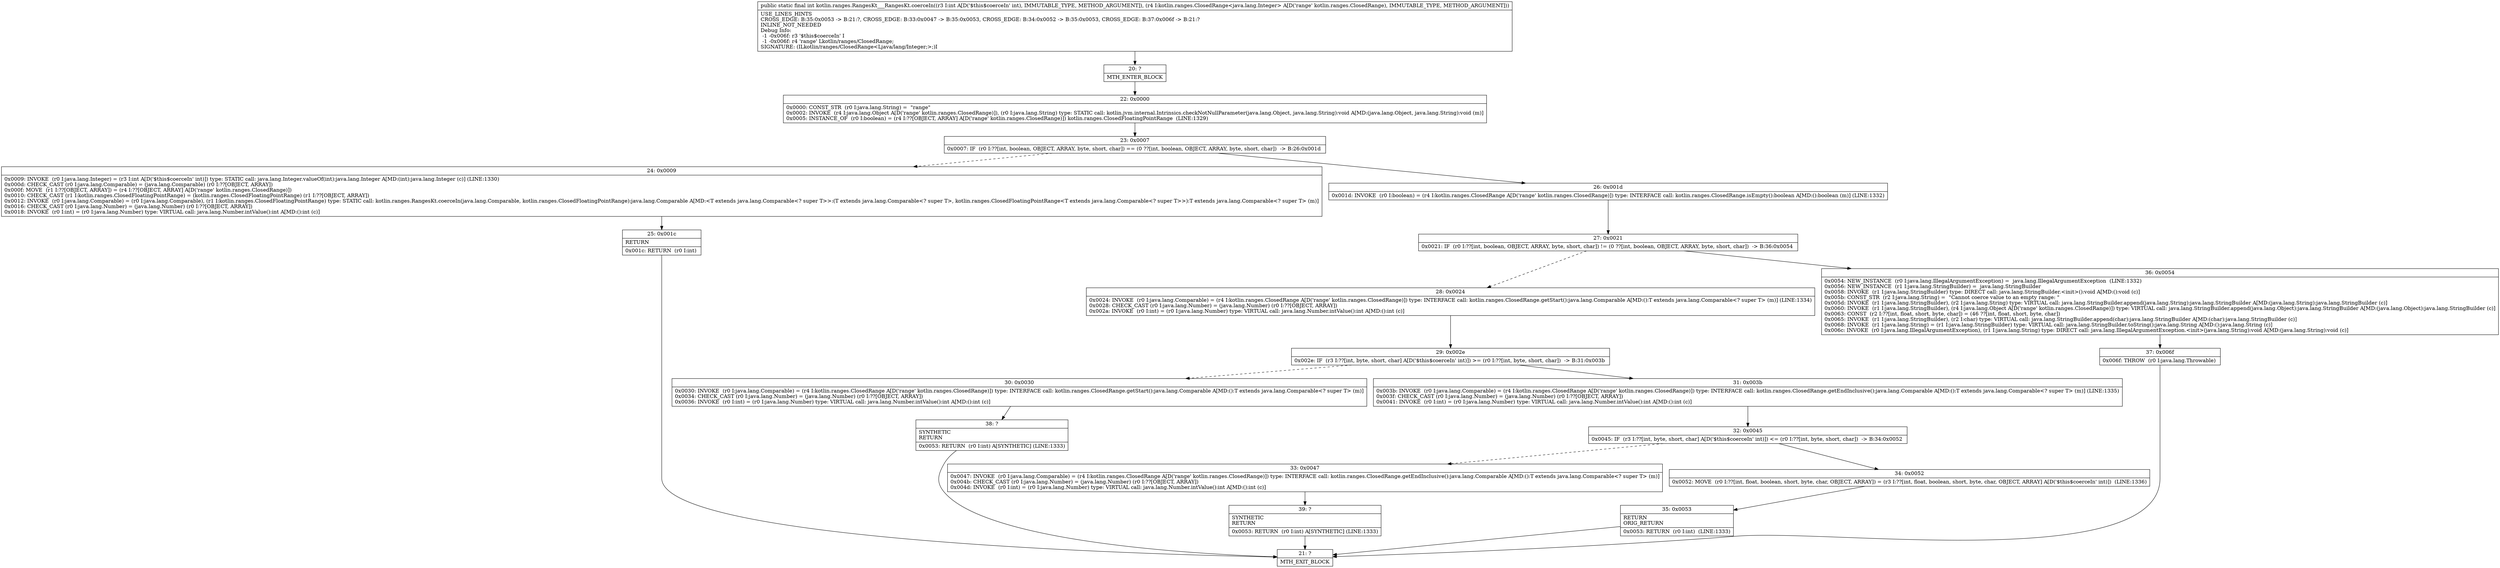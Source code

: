 digraph "CFG forkotlin.ranges.RangesKt___RangesKt.coerceIn(ILkotlin\/ranges\/ClosedRange;)I" {
Node_20 [shape=record,label="{20\:\ ?|MTH_ENTER_BLOCK\l}"];
Node_22 [shape=record,label="{22\:\ 0x0000|0x0000: CONST_STR  (r0 I:java.lang.String) =  \"range\" \l0x0002: INVOKE  (r4 I:java.lang.Object A[D('range' kotlin.ranges.ClosedRange)]), (r0 I:java.lang.String) type: STATIC call: kotlin.jvm.internal.Intrinsics.checkNotNullParameter(java.lang.Object, java.lang.String):void A[MD:(java.lang.Object, java.lang.String):void (m)]\l0x0005: INSTANCE_OF  (r0 I:boolean) = (r4 I:??[OBJECT, ARRAY] A[D('range' kotlin.ranges.ClosedRange)]) kotlin.ranges.ClosedFloatingPointRange  (LINE:1329)\l}"];
Node_23 [shape=record,label="{23\:\ 0x0007|0x0007: IF  (r0 I:??[int, boolean, OBJECT, ARRAY, byte, short, char]) == (0 ??[int, boolean, OBJECT, ARRAY, byte, short, char])  \-\> B:26:0x001d \l}"];
Node_24 [shape=record,label="{24\:\ 0x0009|0x0009: INVOKE  (r0 I:java.lang.Integer) = (r3 I:int A[D('$this$coerceIn' int)]) type: STATIC call: java.lang.Integer.valueOf(int):java.lang.Integer A[MD:(int):java.lang.Integer (c)] (LINE:1330)\l0x000d: CHECK_CAST (r0 I:java.lang.Comparable) = (java.lang.Comparable) (r0 I:??[OBJECT, ARRAY]) \l0x000f: MOVE  (r1 I:??[OBJECT, ARRAY]) = (r4 I:??[OBJECT, ARRAY] A[D('range' kotlin.ranges.ClosedRange)]) \l0x0010: CHECK_CAST (r1 I:kotlin.ranges.ClosedFloatingPointRange) = (kotlin.ranges.ClosedFloatingPointRange) (r1 I:??[OBJECT, ARRAY]) \l0x0012: INVOKE  (r0 I:java.lang.Comparable) = (r0 I:java.lang.Comparable), (r1 I:kotlin.ranges.ClosedFloatingPointRange) type: STATIC call: kotlin.ranges.RangesKt.coerceIn(java.lang.Comparable, kotlin.ranges.ClosedFloatingPointRange):java.lang.Comparable A[MD:\<T extends java.lang.Comparable\<? super T\>\>:(T extends java.lang.Comparable\<? super T\>, kotlin.ranges.ClosedFloatingPointRange\<T extends java.lang.Comparable\<? super T\>\>):T extends java.lang.Comparable\<? super T\> (m)]\l0x0016: CHECK_CAST (r0 I:java.lang.Number) = (java.lang.Number) (r0 I:??[OBJECT, ARRAY]) \l0x0018: INVOKE  (r0 I:int) = (r0 I:java.lang.Number) type: VIRTUAL call: java.lang.Number.intValue():int A[MD:():int (c)]\l}"];
Node_25 [shape=record,label="{25\:\ 0x001c|RETURN\l|0x001c: RETURN  (r0 I:int) \l}"];
Node_21 [shape=record,label="{21\:\ ?|MTH_EXIT_BLOCK\l}"];
Node_26 [shape=record,label="{26\:\ 0x001d|0x001d: INVOKE  (r0 I:boolean) = (r4 I:kotlin.ranges.ClosedRange A[D('range' kotlin.ranges.ClosedRange)]) type: INTERFACE call: kotlin.ranges.ClosedRange.isEmpty():boolean A[MD:():boolean (m)] (LINE:1332)\l}"];
Node_27 [shape=record,label="{27\:\ 0x0021|0x0021: IF  (r0 I:??[int, boolean, OBJECT, ARRAY, byte, short, char]) != (0 ??[int, boolean, OBJECT, ARRAY, byte, short, char])  \-\> B:36:0x0054 \l}"];
Node_28 [shape=record,label="{28\:\ 0x0024|0x0024: INVOKE  (r0 I:java.lang.Comparable) = (r4 I:kotlin.ranges.ClosedRange A[D('range' kotlin.ranges.ClosedRange)]) type: INTERFACE call: kotlin.ranges.ClosedRange.getStart():java.lang.Comparable A[MD:():T extends java.lang.Comparable\<? super T\> (m)] (LINE:1334)\l0x0028: CHECK_CAST (r0 I:java.lang.Number) = (java.lang.Number) (r0 I:??[OBJECT, ARRAY]) \l0x002a: INVOKE  (r0 I:int) = (r0 I:java.lang.Number) type: VIRTUAL call: java.lang.Number.intValue():int A[MD:():int (c)]\l}"];
Node_29 [shape=record,label="{29\:\ 0x002e|0x002e: IF  (r3 I:??[int, byte, short, char] A[D('$this$coerceIn' int)]) \>= (r0 I:??[int, byte, short, char])  \-\> B:31:0x003b \l}"];
Node_30 [shape=record,label="{30\:\ 0x0030|0x0030: INVOKE  (r0 I:java.lang.Comparable) = (r4 I:kotlin.ranges.ClosedRange A[D('range' kotlin.ranges.ClosedRange)]) type: INTERFACE call: kotlin.ranges.ClosedRange.getStart():java.lang.Comparable A[MD:():T extends java.lang.Comparable\<? super T\> (m)]\l0x0034: CHECK_CAST (r0 I:java.lang.Number) = (java.lang.Number) (r0 I:??[OBJECT, ARRAY]) \l0x0036: INVOKE  (r0 I:int) = (r0 I:java.lang.Number) type: VIRTUAL call: java.lang.Number.intValue():int A[MD:():int (c)]\l}"];
Node_38 [shape=record,label="{38\:\ ?|SYNTHETIC\lRETURN\l|0x0053: RETURN  (r0 I:int) A[SYNTHETIC] (LINE:1333)\l}"];
Node_31 [shape=record,label="{31\:\ 0x003b|0x003b: INVOKE  (r0 I:java.lang.Comparable) = (r4 I:kotlin.ranges.ClosedRange A[D('range' kotlin.ranges.ClosedRange)]) type: INTERFACE call: kotlin.ranges.ClosedRange.getEndInclusive():java.lang.Comparable A[MD:():T extends java.lang.Comparable\<? super T\> (m)] (LINE:1335)\l0x003f: CHECK_CAST (r0 I:java.lang.Number) = (java.lang.Number) (r0 I:??[OBJECT, ARRAY]) \l0x0041: INVOKE  (r0 I:int) = (r0 I:java.lang.Number) type: VIRTUAL call: java.lang.Number.intValue():int A[MD:():int (c)]\l}"];
Node_32 [shape=record,label="{32\:\ 0x0045|0x0045: IF  (r3 I:??[int, byte, short, char] A[D('$this$coerceIn' int)]) \<= (r0 I:??[int, byte, short, char])  \-\> B:34:0x0052 \l}"];
Node_33 [shape=record,label="{33\:\ 0x0047|0x0047: INVOKE  (r0 I:java.lang.Comparable) = (r4 I:kotlin.ranges.ClosedRange A[D('range' kotlin.ranges.ClosedRange)]) type: INTERFACE call: kotlin.ranges.ClosedRange.getEndInclusive():java.lang.Comparable A[MD:():T extends java.lang.Comparable\<? super T\> (m)]\l0x004b: CHECK_CAST (r0 I:java.lang.Number) = (java.lang.Number) (r0 I:??[OBJECT, ARRAY]) \l0x004d: INVOKE  (r0 I:int) = (r0 I:java.lang.Number) type: VIRTUAL call: java.lang.Number.intValue():int A[MD:():int (c)]\l}"];
Node_39 [shape=record,label="{39\:\ ?|SYNTHETIC\lRETURN\l|0x0053: RETURN  (r0 I:int) A[SYNTHETIC] (LINE:1333)\l}"];
Node_34 [shape=record,label="{34\:\ 0x0052|0x0052: MOVE  (r0 I:??[int, float, boolean, short, byte, char, OBJECT, ARRAY]) = (r3 I:??[int, float, boolean, short, byte, char, OBJECT, ARRAY] A[D('$this$coerceIn' int)])  (LINE:1336)\l}"];
Node_35 [shape=record,label="{35\:\ 0x0053|RETURN\lORIG_RETURN\l|0x0053: RETURN  (r0 I:int)  (LINE:1333)\l}"];
Node_36 [shape=record,label="{36\:\ 0x0054|0x0054: NEW_INSTANCE  (r0 I:java.lang.IllegalArgumentException) =  java.lang.IllegalArgumentException  (LINE:1332)\l0x0056: NEW_INSTANCE  (r1 I:java.lang.StringBuilder) =  java.lang.StringBuilder \l0x0058: INVOKE  (r1 I:java.lang.StringBuilder) type: DIRECT call: java.lang.StringBuilder.\<init\>():void A[MD:():void (c)]\l0x005b: CONST_STR  (r2 I:java.lang.String) =  \"Cannot coerce value to an empty range: \" \l0x005d: INVOKE  (r1 I:java.lang.StringBuilder), (r2 I:java.lang.String) type: VIRTUAL call: java.lang.StringBuilder.append(java.lang.String):java.lang.StringBuilder A[MD:(java.lang.String):java.lang.StringBuilder (c)]\l0x0060: INVOKE  (r1 I:java.lang.StringBuilder), (r4 I:java.lang.Object A[D('range' kotlin.ranges.ClosedRange)]) type: VIRTUAL call: java.lang.StringBuilder.append(java.lang.Object):java.lang.StringBuilder A[MD:(java.lang.Object):java.lang.StringBuilder (c)]\l0x0063: CONST  (r2 I:??[int, float, short, byte, char]) = (46 ??[int, float, short, byte, char]) \l0x0065: INVOKE  (r1 I:java.lang.StringBuilder), (r2 I:char) type: VIRTUAL call: java.lang.StringBuilder.append(char):java.lang.StringBuilder A[MD:(char):java.lang.StringBuilder (c)]\l0x0068: INVOKE  (r1 I:java.lang.String) = (r1 I:java.lang.StringBuilder) type: VIRTUAL call: java.lang.StringBuilder.toString():java.lang.String A[MD:():java.lang.String (c)]\l0x006c: INVOKE  (r0 I:java.lang.IllegalArgumentException), (r1 I:java.lang.String) type: DIRECT call: java.lang.IllegalArgumentException.\<init\>(java.lang.String):void A[MD:(java.lang.String):void (c)]\l}"];
Node_37 [shape=record,label="{37\:\ 0x006f|0x006f: THROW  (r0 I:java.lang.Throwable) \l}"];
MethodNode[shape=record,label="{public static final int kotlin.ranges.RangesKt___RangesKt.coerceIn((r3 I:int A[D('$this$coerceIn' int), IMMUTABLE_TYPE, METHOD_ARGUMENT]), (r4 I:kotlin.ranges.ClosedRange\<java.lang.Integer\> A[D('range' kotlin.ranges.ClosedRange), IMMUTABLE_TYPE, METHOD_ARGUMENT]))  | USE_LINES_HINTS\lCROSS_EDGE: B:35:0x0053 \-\> B:21:?, CROSS_EDGE: B:33:0x0047 \-\> B:35:0x0053, CROSS_EDGE: B:34:0x0052 \-\> B:35:0x0053, CROSS_EDGE: B:37:0x006f \-\> B:21:?\lINLINE_NOT_NEEDED\lDebug Info:\l  \-1 \-0x006f: r3 '$this$coerceIn' I\l  \-1 \-0x006f: r4 'range' Lkotlin\/ranges\/ClosedRange;\lSIGNATURE: (ILkotlin\/ranges\/ClosedRange\<Ljava\/lang\/Integer;\>;)I\l}"];
MethodNode -> Node_20;Node_20 -> Node_22;
Node_22 -> Node_23;
Node_23 -> Node_24[style=dashed];
Node_23 -> Node_26;
Node_24 -> Node_25;
Node_25 -> Node_21;
Node_26 -> Node_27;
Node_27 -> Node_28[style=dashed];
Node_27 -> Node_36;
Node_28 -> Node_29;
Node_29 -> Node_30[style=dashed];
Node_29 -> Node_31;
Node_30 -> Node_38;
Node_38 -> Node_21;
Node_31 -> Node_32;
Node_32 -> Node_33[style=dashed];
Node_32 -> Node_34;
Node_33 -> Node_39;
Node_39 -> Node_21;
Node_34 -> Node_35;
Node_35 -> Node_21;
Node_36 -> Node_37;
Node_37 -> Node_21;
}

